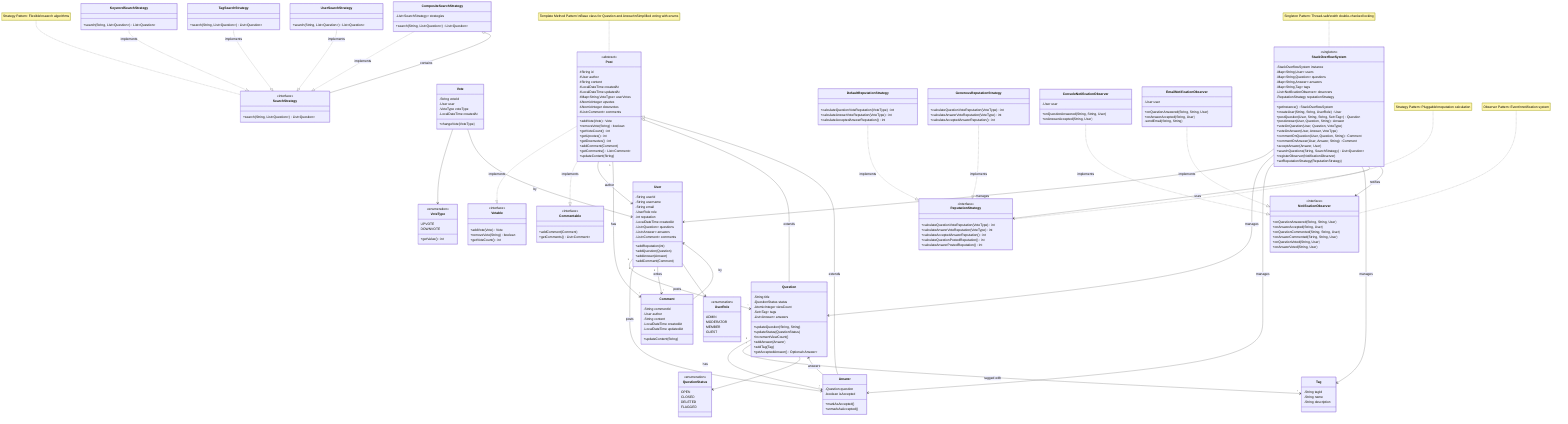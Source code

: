 classDiagram
    %% Core Model Classes
    class Post {
        <<abstract>>
        #String id
        #User author
        #String content
        #LocalDateTime createdAt
        #LocalDateTime updatedAt
        #Map~String,VoteType~ userVotes
        #AtomicInteger upvotes
        #AtomicInteger downvotes
        #List~Comment~ comments
        +addVote(Vote) Vote
        +removeVote(String) boolean
        +getVoteCount() int
        +getUpvotes() int
        +getDownvotes() int
        +addComment(Comment)
        +getComments() List~Comment~
        +updateContent(String)
    }

    class User {
        -String userId
        -String username
        -String email
        -UserRole role
        -int reputation
        -LocalDateTime createdAt
        -List~Question~ questions
        -List~Answer~ answers
        -List~Comment~ comments
        +addReputation(int)
        +addQuestion(Question)
        +addAnswer(Answer)
        +addComment(Comment)
    }

    class Question {
        -String title
        -QuestionStatus status
        -AtomicInteger viewCount
        -Set~Tag~ tags
        -List~Answer~ answers
        +updateQuestion(String, String)
        +updateStatus(QuestionStatus)
        +incrementViewCount()
        +addAnswer(Answer)
        +addTag(Tag)
        +getAcceptedAnswer() Optional~Answer~
    }

    class Answer {
        -Question question
        -boolean isAccepted
        +markAsAccepted()
        +unmarkAsAccepted()
    }

    class Comment {
        -String commentId
        -User author
        -String content
        -LocalDateTime createdAt
        -LocalDateTime updatedAt
        +updateContent(String)
    }

    class Vote {
        -String voteId
        -User user
        -VoteType voteType
        -LocalDateTime createdAt
        +changeVote(VoteType)
    }

    class Tag {
        -String tagId
        -String name
        -String description
    }

    %% Enums
    class VoteType {
        <<enumeration>>
        UPVOTE
        DOWNVOTE
        +getValue() int
    }

    class QuestionStatus {
        <<enumeration>>
        OPEN
        CLOSED
        DELETED
        FLAGGED
    }

    class UserRole {
        <<enumeration>>
        ADMIN
        MODERATOR
        MEMBER
        GUEST
    }

    %% Interfaces
    class Votable {
        <<interface>>
        +addVote(Vote) Vote
        +removeVote(String) boolean
        +getVoteCount() int
    }

    class Commentable {
        <<interface>>
        +addComment(Comment)
        +getComments() List~Comment~
    }

    class ReputationStrategy {
        <<interface>>
        +calculateQuestionVoteReputation(VoteType) int
        +calculateAnswerVoteReputation(VoteType) int
        +calculateAcceptedAnswerReputation() int
        +calculateQuestionPostedReputation() int
        +calculateAnswerPostedReputation() int
    }

    class SearchStrategy {
        <<interface>>
        +search(String, List~Question~) List~Question~
    }

    class NotificationObserver {
        <<interface>>
        +onQuestionAnswered(String, String, User)
        +onAnswerAccepted(String, User)
        +onQuestionCommented(String, String, User)
        +onAnswerCommented(String, String, User)
        +onQuestionVoted(String, User)
        +onAnswerVoted(String, User)
    }

    %% Strategy Implementations
    class DefaultReputationStrategy {
        +calculateQuestionVoteReputation(VoteType) int
        +calculateAnswerVoteReputation(VoteType) int
        +calculateAcceptedAnswerReputation() int
    }

    class GenerousReputationStrategy {
        +calculateQuestionVoteReputation(VoteType) int
        +calculateAnswerVoteReputation(VoteType) int
        +calculateAcceptedAnswerReputation() int
    }

    class KeywordSearchStrategy {
        +search(String, List~Question~) List~Question~
    }

    class TagSearchStrategy {
        +search(String, List~Question~) List~Question~
    }

    class UserSearchStrategy {
        +search(String, List~Question~) List~Question~
    }

    class CompositeSearchStrategy {
        -List~SearchStrategy~ strategies
        +search(String, List~Question~) List~Question~
    }

    %% Observer Implementations
    class ConsoleNotificationObserver {
        -User user
        +onQuestionAnswered(String, String, User)
        +onAnswerAccepted(String, User)
    }

    class EmailNotificationObserver {
        -User user
        +onQuestionAnswered(String, String, User)
        +onAnswerAccepted(String, User)
        -sendEmail(String, String)
    }

    %% System
    class StackOverflowSystem {
        <<singleton>>
        -StackOverflowSystem instance
        -Map~String,User~ users
        -Map~String,Question~ questions
        -Map~String,Answer~ answers
        -Map~String,Tag~ tags
        -List~NotificationObserver~ observers
        -ReputationStrategy reputationStrategy
        +getInstance() StackOverflowSystem
        +createUser(String, String, UserRole) User
        +postQuestion(User, String, String, Set~Tag~) Question
        +postAnswer(User, Question, String) Answer
        +voteOnQuestion(User, Question, VoteType)
        +voteOnAnswer(User, Answer, VoteType)
        +commentOnQuestion(User, Question, String) Comment
        +commentOnAnswer(User, Answer, String) Comment
        +acceptAnswer(Answer, User)
        +searchQuestions(String, SearchStrategy) List~Question~
        +registerObserver(NotificationObserver)
        +setReputationStrategy(ReputationStrategy)
    }

    %% Relationships
    User "1" --> "*" Question : posts
    User "1" --> "*" Answer : posts
    User "1" --> "*" Comment : writes
    User --> UserRole

    Post ..|> Votable : implements
    Post ..|> Commentable : implements
    Post --> User : author
    Post "1" --> "*" Comment : has

    Question --|> Post : extends
    Question "1" --> "*" Answer : has
    Question "*" --> "*" Tag : tagged with
    Question --> QuestionStatus

    Answer --|> Post : extends
    Answer --> Question : answers

    Vote --> VoteType
    Vote --> User : by

    Comment --> User : by

    DefaultReputationStrategy ..|> ReputationStrategy : implements
    GenerousReputationStrategy ..|> ReputationStrategy : implements

    KeywordSearchStrategy ..|> SearchStrategy : implements
    TagSearchStrategy ..|> SearchStrategy : implements
    UserSearchStrategy ..|> SearchStrategy : implements
    CompositeSearchStrategy ..|> SearchStrategy : implements
    CompositeSearchStrategy o-- SearchStrategy : contains

    ConsoleNotificationObserver ..|> NotificationObserver : implements
    EmailNotificationObserver ..|> NotificationObserver : implements

    StackOverflowSystem --> User : manages
    StackOverflowSystem --> Question : manages
    StackOverflowSystem --> Answer : manages
    StackOverflowSystem --> Tag : manages
    StackOverflowSystem --> ReputationStrategy : uses
    StackOverflowSystem --> NotificationObserver : notifies

    %% Notes
    note for Post "Template Method Pattern:\nBase class for Question and Answer\nSimplified voting with enums"
    note for StackOverflowSystem "Singleton Pattern: Thread-safe\nwith double-checked locking"
    note for ReputationStrategy "Strategy Pattern: Pluggable\nreputation calculation"
    note for SearchStrategy "Strategy Pattern: Flexible\nsearch algorithms"
    note for NotificationObserver "Observer Pattern: Event\nnotification system"